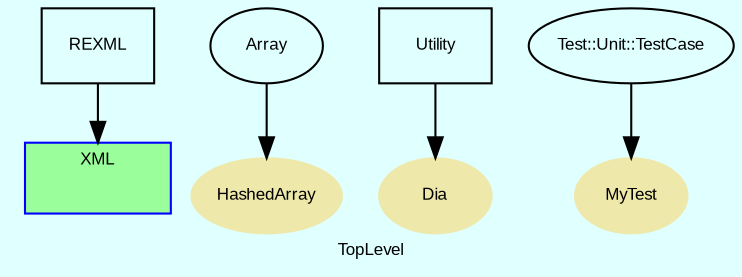 digraph TopLevel {
    compound = true
    fontsize = 8
    fontname = Arial
    label = "TopLevel"
    bgcolor = lightcyan1
    node [
        color = black,
        fontsize = 8,
        fontname = Arial
    ]

    subgraph cluster_XML {
        color = blue
        fillcolor = palegreen1
        fontname = Arial
        style = filled
        label = "XML"
        URL = "classes/XML.html"
        XML [
            shape = plaintext,
            height = 0.01,
            width = 0.75,
            label = ""
        ]

    }

    REXML [
        shape = box,
        URL = "classes/REXML.html",
        label = "REXML"
    ]

    REXML -> XML [
        lhead = cluster_XML
    ]

    HashedArray [
        color = palegoldenrod,
        shape = ellipse,
        fontcolor = black,
        style = filled,
        URL = "classes/HashedArray.html",
        label = "HashedArray"
    ]

    Dia [
        color = palegoldenrod,
        shape = ellipse,
        fontcolor = black,
        style = filled,
        URL = "classes/Dia.html",
        label = "Dia"
    ]

    MyTest [
        color = palegoldenrod,
        shape = ellipse,
        fontcolor = black,
        style = filled,
        URL = "classes/MyTest.html",
        label = "MyTest"
    ]

    Array [
        URL = "classes/Array.html",
        label = "Array"
    ]

    Array -> HashedArray [

    ]

    Utility [
        shape = box,
        URL = "classes/Utility.html",
        label = "Utility"
    ]

    Utility -> Dia [

    ]

    Test__Unit__TestCase [
        URL = "classes/Test/Unit/TestCase.html",
        label = "Test::Unit::TestCase"
    ]

    Test__Unit__TestCase -> MyTest [

    ]

}

